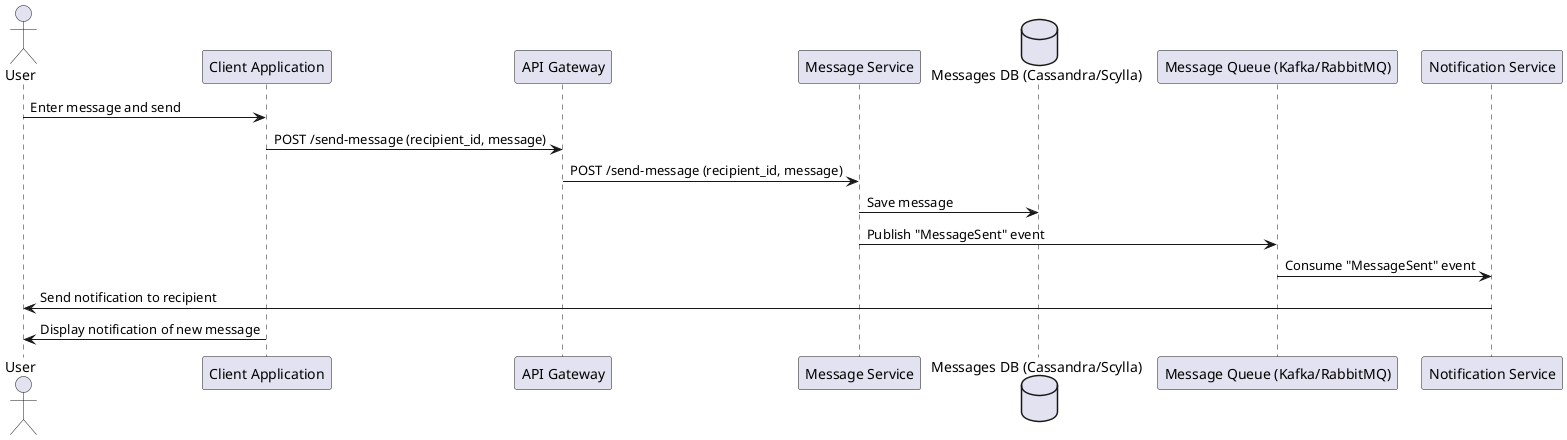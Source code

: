 @startuml
actor User
participant "Client Application" as ClientApp
participant "API Gateway" as APIGW
participant "Message Service" as MsgSvc
database "Messages DB (Cassandra/Scylla)" as MsgDB
participant "Message Queue (Kafka/RabbitMQ)" as MsgQueue
participant "Notification Service" as NotifSvc

User -> ClientApp: Enter message and send
ClientApp -> APIGW: POST /send-message (recipient_id, message)
APIGW -> MsgSvc: POST /send-message (recipient_id, message)
MsgSvc -> MsgDB: Save message
MsgSvc -> MsgQueue: Publish "MessageSent" event
MsgQueue -> NotifSvc: Consume "MessageSent" event
NotifSvc -> User: Send notification to recipient
ClientApp -> User: Display notification of new message
@enduml
